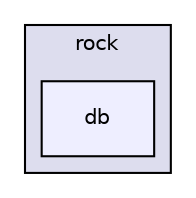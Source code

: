 digraph "rock/db" {
  compound=true
  node [ fontsize="10", fontname="Helvetica"];
  edge [ labelfontsize="10", labelfontname="Helvetica"];
  subgraph clusterdir_85140288eee94f6c1dbd59c496fa876b {
    graph [ bgcolor="#ddddee", pencolor="black", label="rock" fontname="Helvetica", fontsize="10", URL="dir_85140288eee94f6c1dbd59c496fa876b.html"]
  dir_e90341037f5a9ae22e89e5ac06c7e14d [shape=box, label="db", style="filled", fillcolor="#eeeeff", pencolor="black", URL="dir_e90341037f5a9ae22e89e5ac06c7e14d.html"];
  }
}
